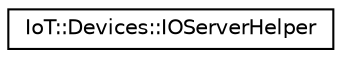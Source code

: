 digraph "Graphical Class Hierarchy"
{
 // LATEX_PDF_SIZE
  edge [fontname="Helvetica",fontsize="10",labelfontname="Helvetica",labelfontsize="10"];
  node [fontname="Helvetica",fontsize="10",shape=record];
  rankdir="LR";
  Node0 [label="IoT::Devices::IOServerHelper",height=0.2,width=0.4,color="black", fillcolor="white", style="filled",URL="$classIoT_1_1Devices_1_1IOServerHelper.html",tooltip=" "];
}
